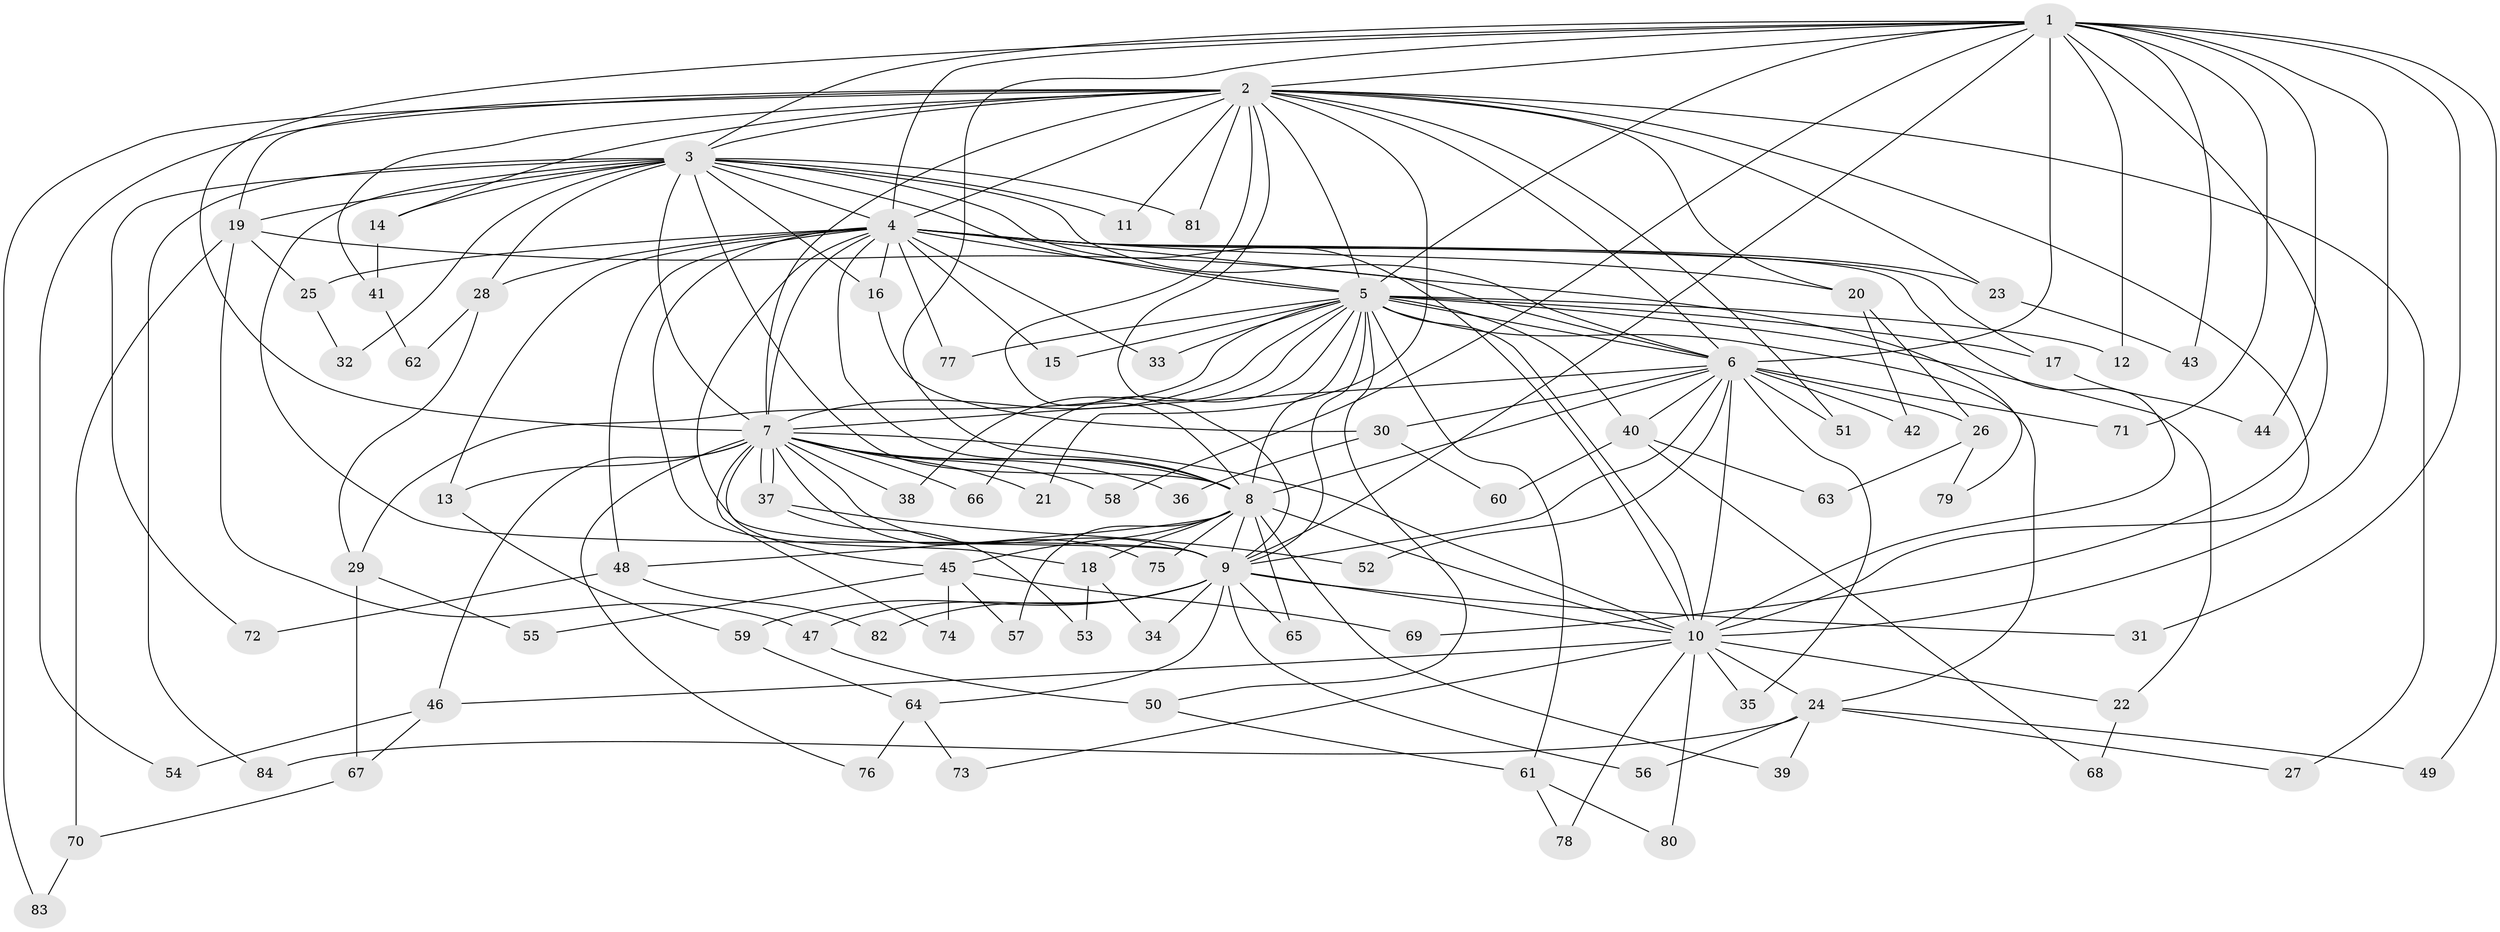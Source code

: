 // Generated by graph-tools (version 1.1) at 2025/49/03/09/25 03:49:33]
// undirected, 84 vertices, 193 edges
graph export_dot {
graph [start="1"]
  node [color=gray90,style=filled];
  1;
  2;
  3;
  4;
  5;
  6;
  7;
  8;
  9;
  10;
  11;
  12;
  13;
  14;
  15;
  16;
  17;
  18;
  19;
  20;
  21;
  22;
  23;
  24;
  25;
  26;
  27;
  28;
  29;
  30;
  31;
  32;
  33;
  34;
  35;
  36;
  37;
  38;
  39;
  40;
  41;
  42;
  43;
  44;
  45;
  46;
  47;
  48;
  49;
  50;
  51;
  52;
  53;
  54;
  55;
  56;
  57;
  58;
  59;
  60;
  61;
  62;
  63;
  64;
  65;
  66;
  67;
  68;
  69;
  70;
  71;
  72;
  73;
  74;
  75;
  76;
  77;
  78;
  79;
  80;
  81;
  82;
  83;
  84;
  1 -- 2;
  1 -- 3;
  1 -- 4;
  1 -- 5;
  1 -- 6;
  1 -- 7;
  1 -- 8;
  1 -- 9;
  1 -- 10;
  1 -- 12;
  1 -- 31;
  1 -- 43;
  1 -- 44;
  1 -- 49;
  1 -- 58;
  1 -- 69;
  1 -- 71;
  2 -- 3;
  2 -- 4;
  2 -- 5;
  2 -- 6;
  2 -- 7;
  2 -- 8;
  2 -- 9;
  2 -- 10;
  2 -- 11;
  2 -- 14;
  2 -- 19;
  2 -- 20;
  2 -- 21;
  2 -- 23;
  2 -- 27;
  2 -- 41;
  2 -- 51;
  2 -- 54;
  2 -- 81;
  2 -- 83;
  3 -- 4;
  3 -- 5;
  3 -- 6;
  3 -- 7;
  3 -- 8;
  3 -- 9;
  3 -- 10;
  3 -- 11;
  3 -- 14;
  3 -- 16;
  3 -- 19;
  3 -- 28;
  3 -- 32;
  3 -- 72;
  3 -- 81;
  3 -- 84;
  4 -- 5;
  4 -- 6;
  4 -- 7;
  4 -- 8;
  4 -- 9;
  4 -- 10;
  4 -- 13;
  4 -- 15;
  4 -- 16;
  4 -- 17;
  4 -- 18;
  4 -- 20;
  4 -- 23;
  4 -- 25;
  4 -- 28;
  4 -- 33;
  4 -- 48;
  4 -- 77;
  5 -- 6;
  5 -- 7;
  5 -- 8;
  5 -- 9;
  5 -- 10;
  5 -- 12;
  5 -- 15;
  5 -- 17;
  5 -- 22;
  5 -- 24;
  5 -- 29;
  5 -- 33;
  5 -- 38;
  5 -- 40;
  5 -- 50;
  5 -- 61;
  5 -- 66;
  5 -- 77;
  6 -- 7;
  6 -- 8;
  6 -- 9;
  6 -- 10;
  6 -- 26;
  6 -- 30;
  6 -- 35;
  6 -- 40;
  6 -- 42;
  6 -- 51;
  6 -- 52;
  6 -- 71;
  7 -- 8;
  7 -- 9;
  7 -- 10;
  7 -- 13;
  7 -- 21;
  7 -- 36;
  7 -- 37;
  7 -- 37;
  7 -- 38;
  7 -- 45;
  7 -- 46;
  7 -- 58;
  7 -- 66;
  7 -- 74;
  7 -- 75;
  7 -- 76;
  8 -- 9;
  8 -- 10;
  8 -- 18;
  8 -- 39;
  8 -- 45;
  8 -- 48;
  8 -- 57;
  8 -- 65;
  8 -- 75;
  9 -- 10;
  9 -- 31;
  9 -- 34;
  9 -- 47;
  9 -- 56;
  9 -- 59;
  9 -- 64;
  9 -- 65;
  9 -- 82;
  10 -- 22;
  10 -- 24;
  10 -- 35;
  10 -- 46;
  10 -- 73;
  10 -- 78;
  10 -- 80;
  13 -- 59;
  14 -- 41;
  16 -- 30;
  17 -- 44;
  18 -- 34;
  18 -- 53;
  19 -- 25;
  19 -- 47;
  19 -- 70;
  19 -- 79;
  20 -- 26;
  20 -- 42;
  22 -- 68;
  23 -- 43;
  24 -- 27;
  24 -- 39;
  24 -- 49;
  24 -- 56;
  24 -- 84;
  25 -- 32;
  26 -- 63;
  26 -- 79;
  28 -- 29;
  28 -- 62;
  29 -- 55;
  29 -- 67;
  30 -- 36;
  30 -- 60;
  37 -- 52;
  37 -- 53;
  40 -- 60;
  40 -- 63;
  40 -- 68;
  41 -- 62;
  45 -- 55;
  45 -- 57;
  45 -- 69;
  45 -- 74;
  46 -- 54;
  46 -- 67;
  47 -- 50;
  48 -- 72;
  48 -- 82;
  50 -- 61;
  59 -- 64;
  61 -- 78;
  61 -- 80;
  64 -- 73;
  64 -- 76;
  67 -- 70;
  70 -- 83;
}
